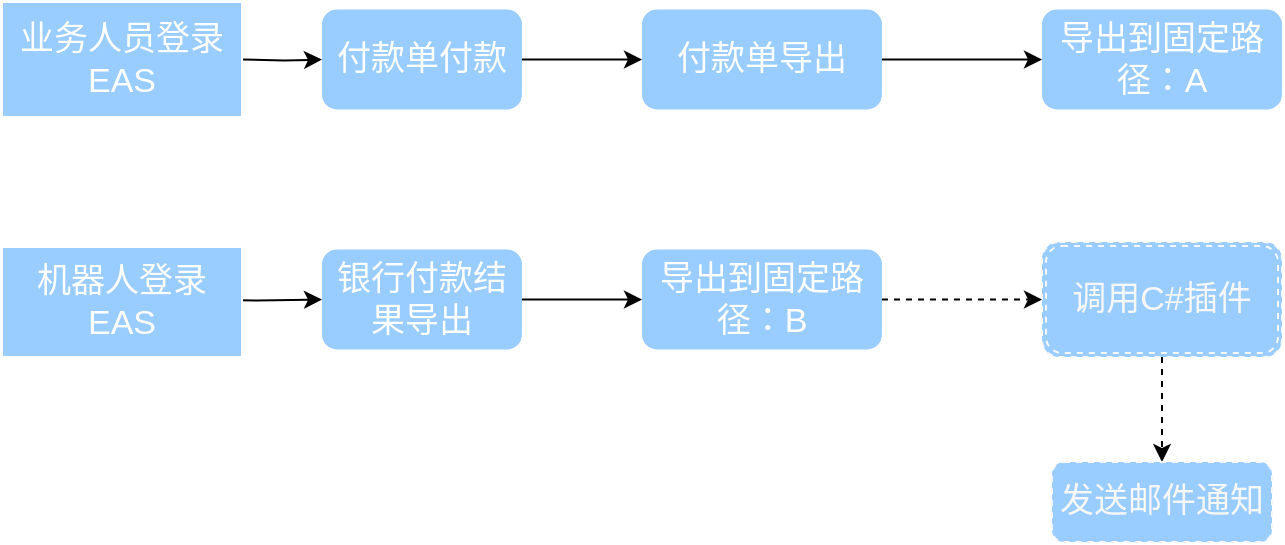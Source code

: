 <mxfile version="14.8.1" type="github">
  <diagram id="9G6DWGvrxe1A10mMCoee" name="Page-1">
    <mxGraphModel dx="1865" dy="547" grid="1" gridSize="10" guides="1" tooltips="1" connect="1" arrows="1" fold="1" page="1" pageScale="1" pageWidth="827" pageHeight="1169" math="0" shadow="0">
      <root>
        <mxCell id="0" />
        <mxCell id="1" parent="0" />
        <mxCell id="gOXKGh_SDQsF3oveUpiX-8" style="edgeStyle=orthogonalEdgeStyle;rounded=0;orthogonalLoop=1;jettySize=auto;html=1;exitX=1;exitY=0.5;exitDx=0;exitDy=0;entryX=0;entryY=0.5;entryDx=0;entryDy=0;" parent="1" target="gOXKGh_SDQsF3oveUpiX-6" edge="1">
          <mxGeometry relative="1" as="geometry">
            <mxPoint x="-450" y="228.75" as="sourcePoint" />
          </mxGeometry>
        </mxCell>
        <mxCell id="gOXKGh_SDQsF3oveUpiX-9" value="" style="edgeStyle=orthogonalEdgeStyle;rounded=0;orthogonalLoop=1;jettySize=auto;html=1;" parent="1" target="gOXKGh_SDQsF3oveUpiX-7" edge="1">
          <mxGeometry relative="1" as="geometry">
            <mxPoint x="-580" y="218.75" as="sourcePoint" />
          </mxGeometry>
        </mxCell>
        <mxCell id="gOXKGh_SDQsF3oveUpiX-23" value="" style="edgeStyle=orthogonalEdgeStyle;rounded=0;orthogonalLoop=1;jettySize=auto;html=1;" parent="1" source="gOXKGh_SDQsF3oveUpiX-7" target="gOXKGh_SDQsF3oveUpiX-22" edge="1">
          <mxGeometry relative="1" as="geometry" />
        </mxCell>
        <mxCell id="gOXKGh_SDQsF3oveUpiX-7" value="&lt;font style=&quot;font-size: 17px&quot; color=&quot;#ffffff&quot;&gt;付款单付款&lt;/font&gt;" style="rounded=1;whiteSpace=wrap;html=1;shadow=0;sketch=0;glass=0;fillColor=#99CCFF;strokeColor=none;" parent="1" vertex="1">
          <mxGeometry x="-540" y="193.75" width="100" height="50" as="geometry" />
        </mxCell>
        <mxCell id="gOXKGh_SDQsF3oveUpiX-39" value="" style="edgeStyle=orthogonalEdgeStyle;rounded=0;orthogonalLoop=1;jettySize=auto;html=1;" parent="1" source="gOXKGh_SDQsF3oveUpiX-12" target="gOXKGh_SDQsF3oveUpiX-38" edge="1">
          <mxGeometry relative="1" as="geometry" />
        </mxCell>
        <mxCell id="gOXKGh_SDQsF3oveUpiX-12" value="&lt;font style=&quot;font-size: 17px&quot; color=&quot;#ffffff&quot;&gt;银行付款结果导出&lt;/font&gt;" style="rounded=1;whiteSpace=wrap;html=1;shadow=0;sketch=0;glass=0;fillColor=#99CCFF;strokeColor=none;" parent="1" vertex="1">
          <mxGeometry x="-540" y="313.75" width="100" height="50" as="geometry" />
        </mxCell>
        <mxCell id="gOXKGh_SDQsF3oveUpiX-13" style="edgeStyle=orthogonalEdgeStyle;rounded=0;orthogonalLoop=1;jettySize=auto;html=1;exitX=1;exitY=0.5;exitDx=0;exitDy=0;entryX=0;entryY=0.5;entryDx=0;entryDy=0;" parent="1" target="gOXKGh_SDQsF3oveUpiX-12" edge="1">
          <mxGeometry relative="1" as="geometry">
            <mxPoint x="-606" y="338.75" as="sourcePoint" />
          </mxGeometry>
        </mxCell>
        <mxCell id="gOXKGh_SDQsF3oveUpiX-18" value="&lt;font color=&quot;#ffffff&quot; style=&quot;font-size: 17px&quot;&gt;业务人员登录EAS&lt;/font&gt;" style="rounded=0;whiteSpace=wrap;html=1;shadow=0;glass=0;sketch=0;fillColor=#99CCFF;strokeColor=#FFFFFF;" parent="1" vertex="1">
          <mxGeometry x="-700" y="190" width="120" height="57.5" as="geometry" />
        </mxCell>
        <mxCell id="gOXKGh_SDQsF3oveUpiX-19" value="&lt;font color=&quot;#ffffff&quot; style=&quot;font-size: 17px&quot;&gt;机器人登录EAS&lt;/font&gt;" style="rounded=0;whiteSpace=wrap;html=1;shadow=0;glass=0;sketch=0;fillColor=#99CCFF;strokeColor=#FFFFFF;" parent="1" vertex="1">
          <mxGeometry x="-700" y="312.5" width="120" height="55" as="geometry" />
        </mxCell>
        <mxCell id="gOXKGh_SDQsF3oveUpiX-41" value="" style="edgeStyle=orthogonalEdgeStyle;rounded=0;orthogonalLoop=1;jettySize=auto;html=1;" parent="1" source="gOXKGh_SDQsF3oveUpiX-22" target="gOXKGh_SDQsF3oveUpiX-40" edge="1">
          <mxGeometry relative="1" as="geometry" />
        </mxCell>
        <mxCell id="gOXKGh_SDQsF3oveUpiX-22" value="&lt;font style=&quot;font-size: 17px&quot; color=&quot;#ffffff&quot;&gt;付款单导出&lt;/font&gt;" style="rounded=1;whiteSpace=wrap;html=1;shadow=0;sketch=0;glass=0;fillColor=#99CCFF;strokeColor=none;" parent="1" vertex="1">
          <mxGeometry x="-380" y="193.75" width="120" height="50" as="geometry" />
        </mxCell>
        <mxCell id="gOXKGh_SDQsF3oveUpiX-49" style="edgeStyle=orthogonalEdgeStyle;rounded=1;jumpStyle=gap;orthogonalLoop=1;jettySize=auto;html=1;dashed=1;strokeColor=#000000;entryX=0.5;entryY=0;entryDx=0;entryDy=0;" parent="1" source="gOXKGh_SDQsF3oveUpiX-24" target="gOXKGh_SDQsF3oveUpiX-50" edge="1">
          <mxGeometry relative="1" as="geometry">
            <mxPoint x="-110" y="400" as="targetPoint" />
          </mxGeometry>
        </mxCell>
        <mxCell id="gOXKGh_SDQsF3oveUpiX-24" value="&lt;font style=&quot;font-size: 17px&quot; color=&quot;#f7f7f7&quot;&gt;调用C#插件&lt;/font&gt;" style="shape=ext;double=1;rounded=1;whiteSpace=wrap;html=1;shadow=0;glass=0;sketch=0;fillColor=#99CCFF;strokeColor=#F7F7F7;dashed=1;" parent="1" vertex="1">
          <mxGeometry x="-180" y="310" width="120" height="57.5" as="geometry" />
        </mxCell>
        <mxCell id="gOXKGh_SDQsF3oveUpiX-48" style="edgeStyle=orthogonalEdgeStyle;rounded=1;jumpStyle=gap;orthogonalLoop=1;jettySize=auto;html=1;entryX=0;entryY=0.5;entryDx=0;entryDy=0;dashed=1;strokeColor=#000000;" parent="1" source="gOXKGh_SDQsF3oveUpiX-38" target="gOXKGh_SDQsF3oveUpiX-24" edge="1">
          <mxGeometry relative="1" as="geometry">
            <mxPoint x="-175" y="338.75" as="targetPoint" />
          </mxGeometry>
        </mxCell>
        <mxCell id="gOXKGh_SDQsF3oveUpiX-38" value="&lt;font style=&quot;font-size: 17px&quot; color=&quot;#ffffff&quot;&gt;导出到固定路径：B&lt;/font&gt;" style="rounded=1;whiteSpace=wrap;html=1;shadow=0;sketch=0;glass=0;fillColor=#99CCFF;strokeColor=none;" parent="1" vertex="1">
          <mxGeometry x="-380" y="313.75" width="120" height="50" as="geometry" />
        </mxCell>
        <mxCell id="gOXKGh_SDQsF3oveUpiX-40" value="&lt;font color=&quot;#ffffff&quot;&gt;&lt;span style=&quot;font-size: 17px&quot;&gt;导出到固定路径：A&lt;/span&gt;&lt;/font&gt;" style="rounded=1;whiteSpace=wrap;html=1;shadow=0;sketch=0;glass=0;fillColor=#99CCFF;strokeColor=none;" parent="1" vertex="1">
          <mxGeometry x="-180" y="193.75" width="120" height="50" as="geometry" />
        </mxCell>
        <mxCell id="gOXKGh_SDQsF3oveUpiX-50" value="&lt;font style=&quot;font-size: 17px&quot; color=&quot;#f7f7f7&quot;&gt;发送邮件通知&lt;/font&gt;" style="rounded=1;whiteSpace=wrap;html=1;shadow=0;glass=0;dashed=1;sketch=0;strokeColor=#F7F7F7;fillColor=#99CCFF;" parent="1" vertex="1">
          <mxGeometry x="-175" y="420" width="110" height="40" as="geometry" />
        </mxCell>
      </root>
    </mxGraphModel>
  </diagram>
</mxfile>
